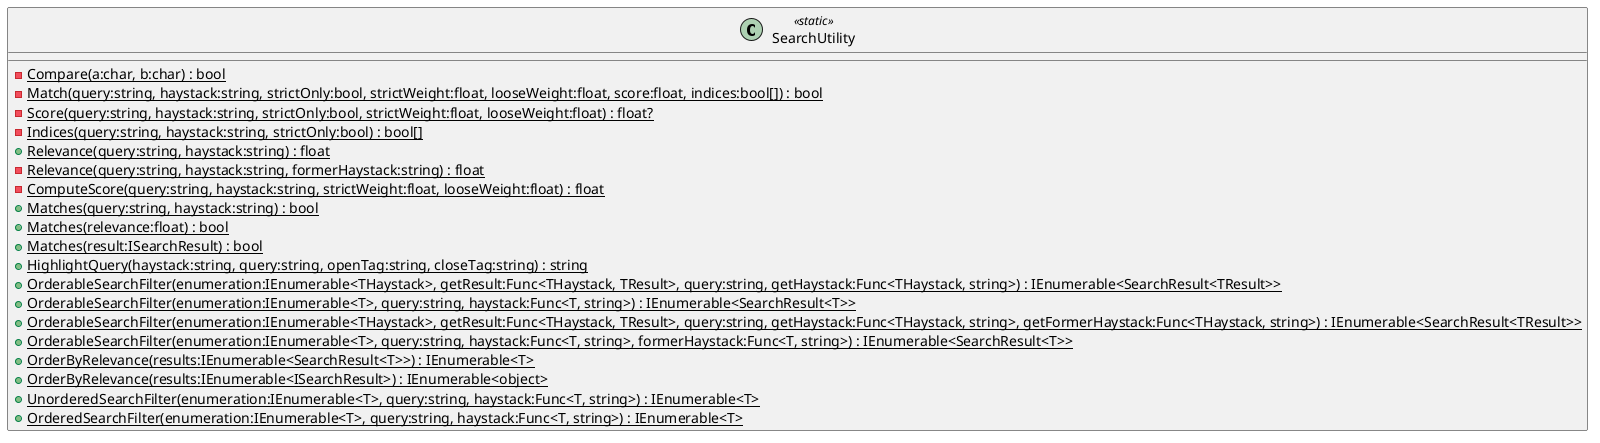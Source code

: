 @startuml
class SearchUtility <<static>> {
    - {static} Compare(a:char, b:char) : bool
    - {static} Match(query:string, haystack:string, strictOnly:bool, strictWeight:float, looseWeight:float, score:float, indices:bool[]) : bool
    - {static} Score(query:string, haystack:string, strictOnly:bool, strictWeight:float, looseWeight:float) : float?
    - {static} Indices(query:string, haystack:string, strictOnly:bool) : bool[]
    + {static} Relevance(query:string, haystack:string) : float
    {static} - Relevance(query:string, haystack:string, formerHaystack:string) : float
    {static} - ComputeScore(query:string, haystack:string, strictWeight:float, looseWeight:float) : float
    + {static} Matches(query:string, haystack:string) : bool
    + {static} Matches(relevance:float) : bool
    + {static} Matches(result:ISearchResult) : bool
    + {static} HighlightQuery(haystack:string, query:string, openTag:string, closeTag:string) : string
    + {static} OrderableSearchFilter(enumeration:IEnumerable<THaystack>, getResult:Func<THaystack, TResult>, query:string, getHaystack:Func<THaystack, string>) : IEnumerable<SearchResult<TResult>>
    + {static} OrderableSearchFilter(enumeration:IEnumerable<T>, query:string, haystack:Func<T, string>) : IEnumerable<SearchResult<T>>
    + {static} OrderableSearchFilter(enumeration:IEnumerable<THaystack>, getResult:Func<THaystack, TResult>, query:string, getHaystack:Func<THaystack, string>, getFormerHaystack:Func<THaystack, string>) : IEnumerable<SearchResult<TResult>>
    + {static} OrderableSearchFilter(enumeration:IEnumerable<T>, query:string, haystack:Func<T, string>, formerHaystack:Func<T, string>) : IEnumerable<SearchResult<T>>
    + {static} OrderByRelevance(results:IEnumerable<SearchResult<T>>) : IEnumerable<T>
    + {static} OrderByRelevance(results:IEnumerable<ISearchResult>) : IEnumerable<object>
    + {static} UnorderedSearchFilter(enumeration:IEnumerable<T>, query:string, haystack:Func<T, string>) : IEnumerable<T>
    + {static} OrderedSearchFilter(enumeration:IEnumerable<T>, query:string, haystack:Func<T, string>) : IEnumerable<T>
}
@enduml
